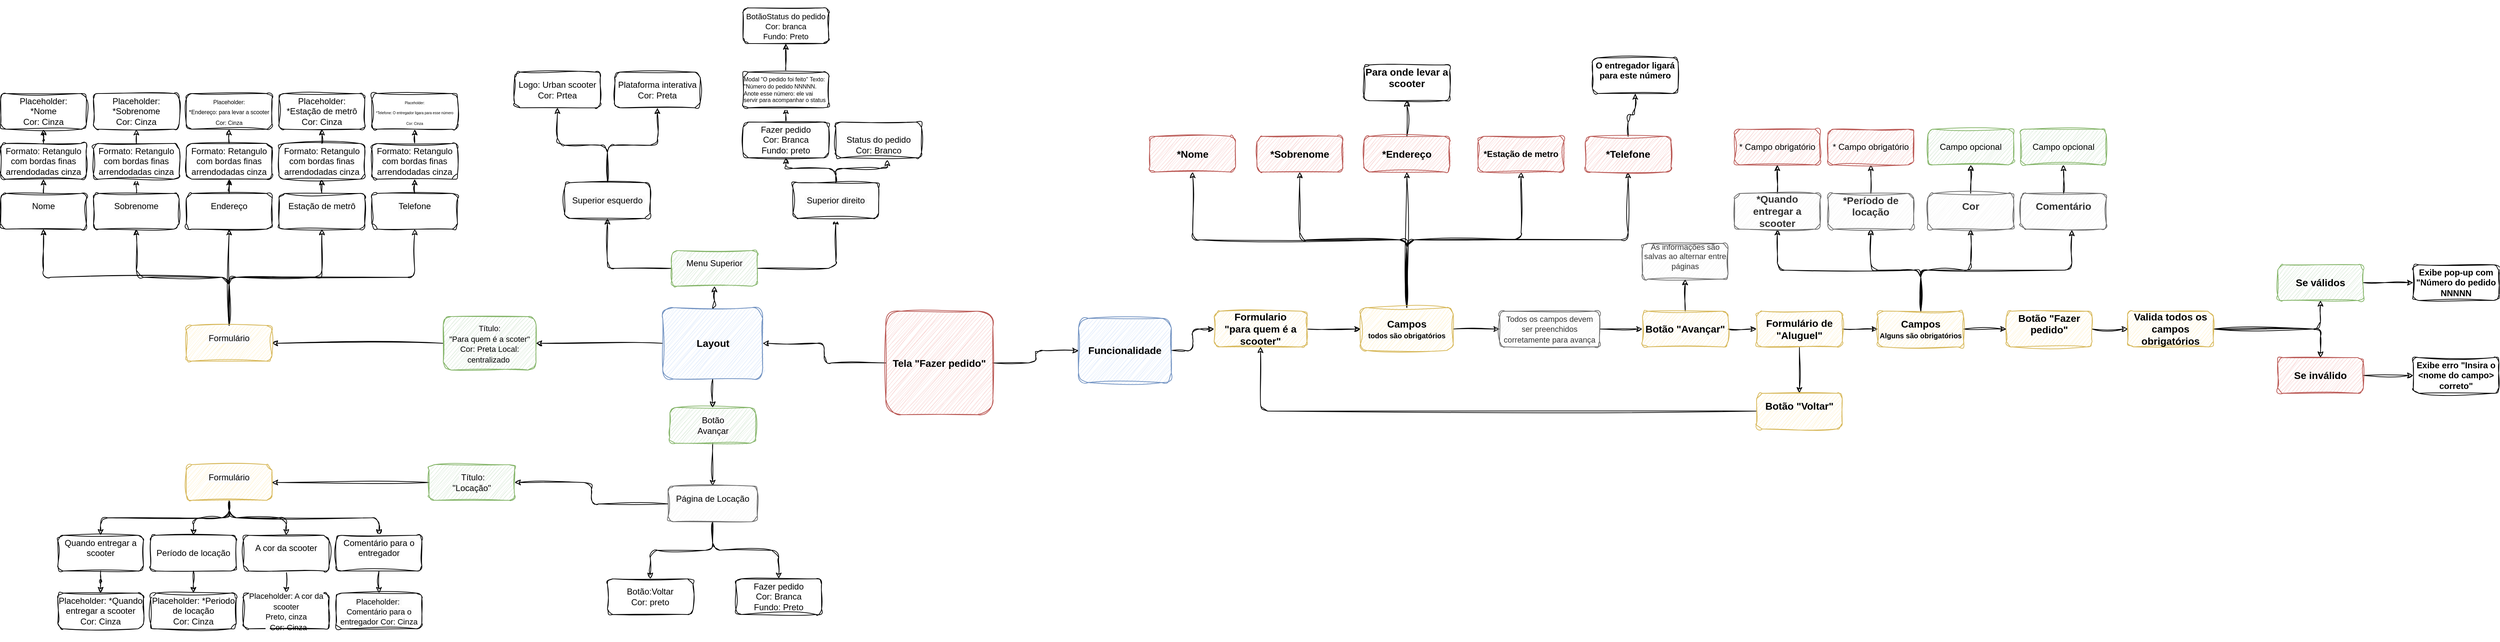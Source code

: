 <mxfile version="24.7.5">
  <diagram name="Página-1" id="6zSpkxDkzAXSH7BaOqKK">
    <mxGraphModel grid="1" page="1" gridSize="10" guides="1" tooltips="1" connect="1" arrows="1" fold="1" pageScale="1" pageWidth="1169" pageHeight="827" math="0" shadow="0">
      <root>
        <mxCell id="0" />
        <mxCell id="1" parent="0" />
        <mxCell id="xwLTQEsDSrBxXVj2upfY-78" style="edgeStyle=orthogonalEdgeStyle;rounded=1;orthogonalLoop=1;jettySize=auto;html=1;exitX=0.5;exitY=0;exitDx=0;exitDy=0;entryX=0.5;entryY=1;entryDx=0;entryDy=0;sketch=1;curveFitting=1;jiggle=2;" edge="1" parent="1" source="xwLTQEsDSrBxXVj2upfY-2" target="xwLTQEsDSrBxXVj2upfY-11">
          <mxGeometry relative="1" as="geometry" />
        </mxCell>
        <mxCell id="xwLTQEsDSrBxXVj2upfY-2" value="&lt;b&gt;&lt;font style=&quot;font-size: 14px;&quot;&gt;*Endereço&lt;/font&gt;&lt;/b&gt;" style="rounded=1;whiteSpace=wrap;html=1;fillColor=#f8cecc;strokeColor=#b85450;sketch=1;curveFitting=1;jiggle=2;" vertex="1" parent="1">
          <mxGeometry x="650" y="-40" width="120" height="50" as="geometry" />
        </mxCell>
        <mxCell id="xwLTQEsDSrBxXVj2upfY-3" value="&lt;span style=&quot;font-size: 14px;&quot;&gt;&lt;b&gt;*Sobrenome&lt;/b&gt;&lt;/span&gt;" style="rounded=1;whiteSpace=wrap;html=1;fillColor=#f8cecc;strokeColor=#b85450;sketch=1;curveFitting=1;jiggle=2;" vertex="1" parent="1">
          <mxGeometry x="500" y="-40" width="120" height="50" as="geometry" />
        </mxCell>
        <mxCell id="xwLTQEsDSrBxXVj2upfY-109" style="edgeStyle=orthogonalEdgeStyle;rounded=1;orthogonalLoop=1;jettySize=auto;html=1;exitX=1;exitY=0.5;exitDx=0;exitDy=0;entryX=0;entryY=0.5;entryDx=0;entryDy=0;sketch=1;curveFitting=1;jiggle=2;" edge="1" parent="1" source="xwLTQEsDSrBxXVj2upfY-4" target="xwLTQEsDSrBxXVj2upfY-8">
          <mxGeometry relative="1" as="geometry" />
        </mxCell>
        <mxCell id="A40qBbhF1JYghewnGqG5-22" style="edgeStyle=orthogonalEdgeStyle;rounded=1;orthogonalLoop=1;jettySize=auto;html=1;exitX=0.5;exitY=0;exitDx=0;exitDy=0;entryX=0.5;entryY=1;entryDx=0;entryDy=0;sketch=1;curveFitting=1;jiggle=2;" edge="1" parent="1" source="xwLTQEsDSrBxXVj2upfY-4" target="xwLTQEsDSrBxXVj2upfY-12">
          <mxGeometry relative="1" as="geometry" />
        </mxCell>
        <mxCell id="A40qBbhF1JYghewnGqG5-23" style="edgeStyle=orthogonalEdgeStyle;rounded=1;orthogonalLoop=1;jettySize=auto;html=1;exitX=0.5;exitY=0;exitDx=0;exitDy=0;entryX=0.5;entryY=1;entryDx=0;entryDy=0;sketch=1;curveFitting=1;jiggle=2;" edge="1" parent="1" source="xwLTQEsDSrBxXVj2upfY-4" target="xwLTQEsDSrBxXVj2upfY-6">
          <mxGeometry relative="1" as="geometry" />
        </mxCell>
        <mxCell id="A40qBbhF1JYghewnGqG5-24" style="edgeStyle=orthogonalEdgeStyle;rounded=1;orthogonalLoop=1;jettySize=auto;html=1;exitX=0.5;exitY=0;exitDx=0;exitDy=0;entryX=0.5;entryY=1;entryDx=0;entryDy=0;sketch=1;curveFitting=1;jiggle=2;" edge="1" parent="1" source="xwLTQEsDSrBxXVj2upfY-4" target="xwLTQEsDSrBxXVj2upfY-3">
          <mxGeometry relative="1" as="geometry" />
        </mxCell>
        <mxCell id="A40qBbhF1JYghewnGqG5-25" style="edgeStyle=orthogonalEdgeStyle;rounded=1;orthogonalLoop=1;jettySize=auto;html=1;exitX=0.5;exitY=0;exitDx=0;exitDy=0;entryX=0.5;entryY=1;entryDx=0;entryDy=0;sketch=1;curveFitting=1;jiggle=2;" edge="1" parent="1" source="xwLTQEsDSrBxXVj2upfY-4" target="xwLTQEsDSrBxXVj2upfY-14">
          <mxGeometry relative="1" as="geometry" />
        </mxCell>
        <mxCell id="A40qBbhF1JYghewnGqG5-26" style="edgeStyle=orthogonalEdgeStyle;rounded=1;orthogonalLoop=1;jettySize=auto;html=1;exitX=0.5;exitY=0;exitDx=0;exitDy=0;sketch=1;curveFitting=1;jiggle=2;" edge="1" parent="1" source="xwLTQEsDSrBxXVj2upfY-4" target="xwLTQEsDSrBxXVj2upfY-2">
          <mxGeometry relative="1" as="geometry" />
        </mxCell>
        <mxCell id="xwLTQEsDSrBxXVj2upfY-4" value="&lt;b style=&quot;&quot;&gt;&lt;span style=&quot;font-size: 14px;&quot;&gt;Campos&lt;/span&gt;&lt;br&gt;&lt;font style=&quot;font-size: 10px;&quot;&gt;todos são obrigatórios&lt;/font&gt;&lt;/b&gt;" style="rounded=1;whiteSpace=wrap;html=1;fillColor=#fff2cc;strokeColor=#d6b656;sketch=1;curveFitting=1;jiggle=2;" vertex="1" parent="1">
          <mxGeometry x="645" y="200" width="130" height="60" as="geometry" />
        </mxCell>
        <mxCell id="xwLTQEsDSrBxXVj2upfY-79" style="edgeStyle=orthogonalEdgeStyle;rounded=1;orthogonalLoop=1;jettySize=auto;html=1;exitX=0.5;exitY=0;exitDx=0;exitDy=0;entryX=0.5;entryY=1;entryDx=0;entryDy=0;sketch=1;curveFitting=1;jiggle=2;" edge="1" parent="1" source="xwLTQEsDSrBxXVj2upfY-6" target="xwLTQEsDSrBxXVj2upfY-7">
          <mxGeometry relative="1" as="geometry" />
        </mxCell>
        <mxCell id="xwLTQEsDSrBxXVj2upfY-6" value="&lt;b&gt;&lt;font style=&quot;font-size: 14px;&quot;&gt;*Telefone&lt;/font&gt;&lt;/b&gt;" style="rounded=1;whiteSpace=wrap;html=1;fillColor=#f8cecc;strokeColor=#b85450;sketch=1;curveFitting=1;jiggle=2;" vertex="1" parent="1">
          <mxGeometry x="960" y="-40" width="120" height="50" as="geometry" />
        </mxCell>
        <mxCell id="xwLTQEsDSrBxXVj2upfY-7" value="&lt;div style=&quot;&quot;&gt;&lt;font style=&quot;font-size: 12px;&quot;&gt;&lt;b&gt;O entregador ligará para este número&lt;/b&gt;&lt;/font&gt;&lt;/div&gt;&lt;div style=&quot;&quot;&gt;&lt;br&gt;&lt;/div&gt;" style="rounded=1;whiteSpace=wrap;html=1;sketch=1;curveFitting=1;jiggle=2;" vertex="1" parent="1">
          <mxGeometry x="970" y="-150" width="120" height="50" as="geometry" />
        </mxCell>
        <mxCell id="xwLTQEsDSrBxXVj2upfY-110" style="edgeStyle=orthogonalEdgeStyle;rounded=1;orthogonalLoop=1;jettySize=auto;html=1;exitX=1;exitY=0.5;exitDx=0;exitDy=0;entryX=0;entryY=0.5;entryDx=0;entryDy=0;sketch=1;curveFitting=1;jiggle=2;" edge="1" parent="1" source="xwLTQEsDSrBxXVj2upfY-8" target="xwLTQEsDSrBxXVj2upfY-10">
          <mxGeometry relative="1" as="geometry" />
        </mxCell>
        <mxCell id="xwLTQEsDSrBxXVj2upfY-8" value="&lt;font style=&quot;font-size: 11px;&quot;&gt;Todos os campos devem ser preenchidos corretamente para avança&lt;/font&gt;" style="rounded=1;whiteSpace=wrap;html=1;fillColor=#f5f5f5;fontColor=#333333;strokeColor=#666666;sketch=1;curveFitting=1;jiggle=2;" vertex="1" parent="1">
          <mxGeometry x="840" y="205" width="140" height="50" as="geometry" />
        </mxCell>
        <mxCell id="xwLTQEsDSrBxXVj2upfY-103" style="edgeStyle=orthogonalEdgeStyle;rounded=1;orthogonalLoop=1;jettySize=auto;html=1;exitX=0.5;exitY=0;exitDx=0;exitDy=0;entryX=0.5;entryY=1;entryDx=0;entryDy=0;sketch=1;curveFitting=1;jiggle=2;" edge="1" parent="1" source="xwLTQEsDSrBxXVj2upfY-10" target="xwLTQEsDSrBxXVj2upfY-64">
          <mxGeometry relative="1" as="geometry" />
        </mxCell>
        <mxCell id="xwLTQEsDSrBxXVj2upfY-112" style="edgeStyle=orthogonalEdgeStyle;rounded=1;orthogonalLoop=1;jettySize=auto;html=1;exitX=1;exitY=0.5;exitDx=0;exitDy=0;entryX=0;entryY=0.5;entryDx=0;entryDy=0;sketch=1;curveFitting=1;jiggle=2;" edge="1" parent="1" source="xwLTQEsDSrBxXVj2upfY-10" target="xwLTQEsDSrBxXVj2upfY-16">
          <mxGeometry relative="1" as="geometry" />
        </mxCell>
        <mxCell id="xwLTQEsDSrBxXVj2upfY-10" value="&lt;span style=&quot;font-size: 14px;&quot;&gt;&lt;b&gt;Botão &quot;Avançar&quot;&lt;/b&gt;&lt;/span&gt;" style="rounded=1;whiteSpace=wrap;html=1;fillColor=#fff2cc;strokeColor=#d6b656;sketch=1;curveFitting=1;jiggle=2;" vertex="1" parent="1">
          <mxGeometry x="1040" y="205" width="120" height="50" as="geometry" />
        </mxCell>
        <mxCell id="xwLTQEsDSrBxXVj2upfY-11" value="&lt;div&gt;&lt;span style=&quot;font-size: 14px;&quot;&gt;&lt;b&gt;Para onde levar a scooter&lt;/b&gt;&lt;/span&gt;&lt;/div&gt;&lt;div&gt;&lt;br&gt;&lt;/div&gt;" style="rounded=1;whiteSpace=wrap;html=1;sketch=1;curveFitting=1;jiggle=2;" vertex="1" parent="1">
          <mxGeometry x="650" y="-140" width="120" height="50" as="geometry" />
        </mxCell>
        <mxCell id="xwLTQEsDSrBxXVj2upfY-12" value="&lt;b&gt;&lt;font style=&quot;font-size: 14px;&quot;&gt;*Nome&lt;/font&gt;&lt;/b&gt;" style="rounded=1;whiteSpace=wrap;html=1;fillColor=#f8cecc;strokeColor=#b85450;sketch=1;curveFitting=1;jiggle=2;" vertex="1" parent="1">
          <mxGeometry x="350" y="-40" width="120" height="50" as="geometry" />
        </mxCell>
        <mxCell id="xwLTQEsDSrBxXVj2upfY-14" value="&lt;b&gt;&lt;font style=&quot;font-size: 12px;&quot;&gt;*Estação de metro&lt;/font&gt;&lt;/b&gt;" style="rounded=1;whiteSpace=wrap;html=1;fillColor=#f8cecc;strokeColor=#b85450;sketch=1;curveFitting=1;jiggle=2;" vertex="1" parent="1">
          <mxGeometry x="810" y="-40" width="120" height="50" as="geometry" />
        </mxCell>
        <mxCell id="xwLTQEsDSrBxXVj2upfY-107" style="edgeStyle=orthogonalEdgeStyle;rounded=1;orthogonalLoop=1;jettySize=auto;html=1;exitX=1;exitY=0.5;exitDx=0;exitDy=0;entryX=0;entryY=0.5;entryDx=0;entryDy=0;sketch=1;curveFitting=1;jiggle=2;" edge="1" parent="1" source="xwLTQEsDSrBxXVj2upfY-15" target="xwLTQEsDSrBxXVj2upfY-4">
          <mxGeometry relative="1" as="geometry" />
        </mxCell>
        <mxCell id="xwLTQEsDSrBxXVj2upfY-15" value="&lt;span style=&quot;font-size: 14px;&quot;&gt;&lt;b&gt;Formulario&lt;br&gt;&quot;para quem é a scooter&quot;&lt;/b&gt;&lt;/span&gt;" style="rounded=1;whiteSpace=wrap;html=1;fillColor=#fff2cc;strokeColor=#d6b656;sketch=1;curveFitting=1;jiggle=2;" vertex="1" parent="1">
          <mxGeometry x="440" y="205" width="130" height="50" as="geometry" />
        </mxCell>
        <mxCell id="xwLTQEsDSrBxXVj2upfY-100" style="edgeStyle=orthogonalEdgeStyle;rounded=1;orthogonalLoop=1;jettySize=auto;html=1;entryX=0.5;entryY=0;entryDx=0;entryDy=0;sketch=1;curveFitting=1;jiggle=2;" edge="1" parent="1" source="xwLTQEsDSrBxXVj2upfY-16" target="xwLTQEsDSrBxXVj2upfY-57">
          <mxGeometry relative="1" as="geometry" />
        </mxCell>
        <mxCell id="xwLTQEsDSrBxXVj2upfY-113" style="edgeStyle=orthogonalEdgeStyle;rounded=1;orthogonalLoop=1;jettySize=auto;html=1;exitX=1;exitY=0.5;exitDx=0;exitDy=0;entryX=0;entryY=0.5;entryDx=0;entryDy=0;sketch=1;curveFitting=1;jiggle=2;" edge="1" parent="1" source="xwLTQEsDSrBxXVj2upfY-16" target="xwLTQEsDSrBxXVj2upfY-58">
          <mxGeometry relative="1" as="geometry" />
        </mxCell>
        <mxCell id="xwLTQEsDSrBxXVj2upfY-16" value="&lt;span style=&quot;font-size: 14px;&quot;&gt;&lt;b&gt;Formulário de &quot;Aluguel&quot;&lt;/b&gt;&lt;/span&gt;" style="rounded=1;whiteSpace=wrap;html=1;fillColor=#fff2cc;strokeColor=#d6b656;sketch=1;curveFitting=1;jiggle=2;" vertex="1" parent="1">
          <mxGeometry x="1200" y="205" width="120" height="50" as="geometry" />
        </mxCell>
        <mxCell id="xwLTQEsDSrBxXVj2upfY-46" value="&lt;b style=&quot;&quot;&gt;&lt;font style=&quot;font-size: 12px;&quot;&gt;Exibe erro &quot;Insira o &amp;lt;nome do campo&amp;gt; correto&quot;&lt;/font&gt;&lt;/b&gt;" style="rounded=1;whiteSpace=wrap;html=1;sketch=1;curveFitting=1;jiggle=2;" vertex="1" parent="1">
          <mxGeometry x="2120" y="270" width="120" height="50" as="geometry" />
        </mxCell>
        <mxCell id="xwLTQEsDSrBxXVj2upfY-127" style="edgeStyle=orthogonalEdgeStyle;rounded=1;orthogonalLoop=1;jettySize=auto;html=1;exitX=1;exitY=0.5;exitDx=0;exitDy=0;entryX=0;entryY=0.5;entryDx=0;entryDy=0;sketch=1;curveFitting=1;jiggle=2;" edge="1" parent="1" source="xwLTQEsDSrBxXVj2upfY-47" target="xwLTQEsDSrBxXVj2upfY-46">
          <mxGeometry relative="1" as="geometry" />
        </mxCell>
        <mxCell id="xwLTQEsDSrBxXVj2upfY-47" value="&lt;span style=&quot;font-size: 14px;&quot;&gt;&lt;b&gt;Se inválido&lt;/b&gt;&lt;/span&gt;" style="rounded=1;whiteSpace=wrap;html=1;fillColor=#f8cecc;strokeColor=#b85450;sketch=1;curveFitting=1;jiggle=2;" vertex="1" parent="1">
          <mxGeometry x="1930" y="270" width="120" height="50" as="geometry" />
        </mxCell>
        <mxCell id="xwLTQEsDSrBxXVj2upfY-51" value="&lt;b style=&quot;&quot;&gt;&lt;font style=&quot;font-size: 12px;&quot;&gt;Exibe pop-up com &quot;Número do pedido NNNNN&lt;/font&gt;&lt;/b&gt;" style="rounded=1;whiteSpace=wrap;html=1;sketch=1;curveFitting=1;jiggle=2;" vertex="1" parent="1">
          <mxGeometry x="2120" y="140" width="120" height="50" as="geometry" />
        </mxCell>
        <mxCell id="xwLTQEsDSrBxXVj2upfY-126" style="edgeStyle=orthogonalEdgeStyle;rounded=1;orthogonalLoop=1;jettySize=auto;html=1;exitX=1;exitY=0.5;exitDx=0;exitDy=0;entryX=0;entryY=0.5;entryDx=0;entryDy=0;sketch=1;curveFitting=1;jiggle=2;" edge="1" parent="1" source="xwLTQEsDSrBxXVj2upfY-52" target="xwLTQEsDSrBxXVj2upfY-51">
          <mxGeometry relative="1" as="geometry" />
        </mxCell>
        <mxCell id="xwLTQEsDSrBxXVj2upfY-52" value="&lt;span style=&quot;font-size: 14px;&quot;&gt;&lt;b&gt;Se válidos&lt;/b&gt;&lt;/span&gt;" style="rounded=1;whiteSpace=wrap;html=1;fillColor=#d5e8d4;strokeColor=#82b366;sketch=1;curveFitting=1;jiggle=2;" vertex="1" parent="1">
          <mxGeometry x="1930" y="140" width="120" height="50" as="geometry" />
        </mxCell>
        <mxCell id="A40qBbhF1JYghewnGqG5-32" style="edgeStyle=orthogonalEdgeStyle;rounded=1;orthogonalLoop=1;jettySize=auto;html=1;exitX=1;exitY=0.5;exitDx=0;exitDy=0;entryX=0.5;entryY=0;entryDx=0;entryDy=0;sketch=1;curveFitting=1;jiggle=2;" edge="1" parent="1" source="xwLTQEsDSrBxXVj2upfY-53" target="xwLTQEsDSrBxXVj2upfY-47">
          <mxGeometry relative="1" as="geometry" />
        </mxCell>
        <mxCell id="A40qBbhF1JYghewnGqG5-33" style="edgeStyle=orthogonalEdgeStyle;rounded=1;orthogonalLoop=1;jettySize=auto;html=1;exitX=1;exitY=0.5;exitDx=0;exitDy=0;entryX=0.5;entryY=1;entryDx=0;entryDy=0;sketch=1;curveFitting=1;jiggle=2;" edge="1" parent="1" source="xwLTQEsDSrBxXVj2upfY-53" target="xwLTQEsDSrBxXVj2upfY-52">
          <mxGeometry relative="1" as="geometry" />
        </mxCell>
        <mxCell id="xwLTQEsDSrBxXVj2upfY-53" value="&lt;span style=&quot;font-size: 14px;&quot;&gt;&lt;b&gt;Valida todos os campos obrigatórios&lt;/b&gt;&lt;/span&gt;" style="rounded=1;whiteSpace=wrap;html=1;fillColor=#fff2cc;strokeColor=#d6b656;sketch=1;curveFitting=1;jiggle=2;" vertex="1" parent="1">
          <mxGeometry x="1720" y="205" width="120" height="50" as="geometry" />
        </mxCell>
        <mxCell id="xwLTQEsDSrBxXVj2upfY-122" style="edgeStyle=orthogonalEdgeStyle;rounded=1;orthogonalLoop=1;jettySize=auto;html=1;exitX=1;exitY=0.5;exitDx=0;exitDy=0;entryX=0;entryY=0.5;entryDx=0;entryDy=0;sketch=1;curveFitting=1;jiggle=2;" edge="1" parent="1" source="xwLTQEsDSrBxXVj2upfY-54" target="xwLTQEsDSrBxXVj2upfY-53">
          <mxGeometry relative="1" as="geometry" />
        </mxCell>
        <mxCell id="xwLTQEsDSrBxXVj2upfY-54" value="&lt;div&gt;&lt;span style=&quot;font-size: 14px;&quot;&gt;&lt;b&gt;Botão &quot;Fazer pedido&quot;&lt;/b&gt;&lt;/span&gt;&lt;/div&gt;&lt;div&gt;&lt;br&gt;&lt;/div&gt;" style="rounded=1;whiteSpace=wrap;html=1;fillColor=#fff2cc;strokeColor=#d6b656;sketch=1;curveFitting=1;jiggle=2;" vertex="1" parent="1">
          <mxGeometry x="1550" y="205" width="120" height="50" as="geometry" />
        </mxCell>
        <mxCell id="A40qBbhF1JYghewnGqG5-2" style="edgeStyle=orthogonalEdgeStyle;rounded=1;orthogonalLoop=1;jettySize=auto;html=1;exitX=0;exitY=0.5;exitDx=0;exitDy=0;entryX=0.5;entryY=1;entryDx=0;entryDy=0;sketch=1;curveFitting=1;jiggle=2;" edge="1" parent="1" source="xwLTQEsDSrBxXVj2upfY-57" target="xwLTQEsDSrBxXVj2upfY-15">
          <mxGeometry relative="1" as="geometry" />
        </mxCell>
        <mxCell id="xwLTQEsDSrBxXVj2upfY-57" value="&lt;div&gt;&lt;span style=&quot;font-size: 14px;&quot;&gt;&lt;b&gt;Botão &quot;Voltar&quot;&lt;/b&gt;&lt;/span&gt;&lt;/div&gt;&lt;div&gt;&lt;br&gt;&lt;/div&gt;" style="rounded=1;whiteSpace=wrap;html=1;fillColor=#fff2cc;strokeColor=#d6b656;sketch=1;curveFitting=1;jiggle=2;" vertex="1" parent="1">
          <mxGeometry x="1200" y="320" width="120" height="50" as="geometry" />
        </mxCell>
        <mxCell id="xwLTQEsDSrBxXVj2upfY-121" style="edgeStyle=orthogonalEdgeStyle;rounded=1;orthogonalLoop=1;jettySize=auto;html=1;exitX=1;exitY=0.5;exitDx=0;exitDy=0;entryX=0;entryY=0.5;entryDx=0;entryDy=0;sketch=1;curveFitting=1;jiggle=2;" edge="1" parent="1" source="xwLTQEsDSrBxXVj2upfY-58" target="xwLTQEsDSrBxXVj2upfY-54">
          <mxGeometry relative="1" as="geometry" />
        </mxCell>
        <mxCell id="A40qBbhF1JYghewnGqG5-28" style="edgeStyle=orthogonalEdgeStyle;rounded=1;orthogonalLoop=1;jettySize=auto;html=1;exitX=0.5;exitY=0;exitDx=0;exitDy=0;entryX=0.5;entryY=1;entryDx=0;entryDy=0;sketch=1;curveFitting=1;jiggle=2;" edge="1" parent="1" source="xwLTQEsDSrBxXVj2upfY-58" target="xwLTQEsDSrBxXVj2upfY-63">
          <mxGeometry relative="1" as="geometry" />
        </mxCell>
        <mxCell id="A40qBbhF1JYghewnGqG5-30" style="edgeStyle=orthogonalEdgeStyle;rounded=1;orthogonalLoop=1;jettySize=auto;html=1;exitX=0.5;exitY=0;exitDx=0;exitDy=0;entryX=0.5;entryY=1;entryDx=0;entryDy=0;sketch=1;curveFitting=1;jiggle=2;" edge="1" parent="1" source="xwLTQEsDSrBxXVj2upfY-58" target="xwLTQEsDSrBxXVj2upfY-60">
          <mxGeometry relative="1" as="geometry" />
        </mxCell>
        <mxCell id="A40qBbhF1JYghewnGqG5-31" style="edgeStyle=orthogonalEdgeStyle;rounded=1;orthogonalLoop=1;jettySize=auto;html=1;exitX=0.5;exitY=0;exitDx=0;exitDy=0;entryX=0.5;entryY=1;entryDx=0;entryDy=0;sketch=1;curveFitting=1;jiggle=2;" edge="1" parent="1" source="xwLTQEsDSrBxXVj2upfY-58" target="xwLTQEsDSrBxXVj2upfY-62">
          <mxGeometry relative="1" as="geometry" />
        </mxCell>
        <mxCell id="xwLTQEsDSrBxXVj2upfY-58" value="&lt;b&gt;&lt;span style=&quot;font-size: 14px;&quot;&gt;Campos&lt;/span&gt;&lt;br&gt;&lt;font style=&quot;font-size: 10px;&quot;&gt;Alguns são obrigatórios&lt;/font&gt;&lt;/b&gt;" style="rounded=1;whiteSpace=wrap;html=1;fillColor=#fff2cc;strokeColor=#d6b656;sketch=1;curveFitting=1;jiggle=2;" vertex="1" parent="1">
          <mxGeometry x="1370" y="205" width="120" height="50" as="geometry" />
        </mxCell>
        <mxCell id="xwLTQEsDSrBxXVj2upfY-99" style="edgeStyle=orthogonalEdgeStyle;rounded=1;orthogonalLoop=1;jettySize=auto;html=1;exitX=0.5;exitY=0;exitDx=0;exitDy=0;entryX=0.5;entryY=1;entryDx=0;entryDy=0;sketch=1;curveFitting=1;jiggle=2;" edge="1" parent="1" source="xwLTQEsDSrBxXVj2upfY-59" target="xwLTQEsDSrBxXVj2upfY-92">
          <mxGeometry relative="1" as="geometry" />
        </mxCell>
        <mxCell id="xwLTQEsDSrBxXVj2upfY-59" value="&lt;div&gt;&lt;span style=&quot;font-size: 14px;&quot;&gt;&lt;b&gt;Comentário&lt;/b&gt;&lt;/span&gt;&lt;/div&gt;&lt;div&gt;&lt;br&gt;&lt;/div&gt;" style="rounded=1;whiteSpace=wrap;html=1;fillColor=#f5f5f5;fontColor=#333333;strokeColor=#666666;sketch=1;curveFitting=1;jiggle=2;" vertex="1" parent="1">
          <mxGeometry x="1570" y="40" width="120" height="50" as="geometry" />
        </mxCell>
        <mxCell id="xwLTQEsDSrBxXVj2upfY-98" style="edgeStyle=orthogonalEdgeStyle;rounded=1;orthogonalLoop=1;jettySize=auto;html=1;exitX=0.5;exitY=0;exitDx=0;exitDy=0;entryX=0.5;entryY=1;entryDx=0;entryDy=0;sketch=1;curveFitting=1;jiggle=2;" edge="1" parent="1" source="xwLTQEsDSrBxXVj2upfY-60" target="xwLTQEsDSrBxXVj2upfY-93">
          <mxGeometry relative="1" as="geometry" />
        </mxCell>
        <mxCell id="xwLTQEsDSrBxXVj2upfY-60" value="&lt;div&gt;&lt;span style=&quot;font-size: 14px;&quot;&gt;&lt;b&gt;Cor&lt;/b&gt;&lt;/span&gt;&lt;/div&gt;&lt;div&gt;&lt;br&gt;&lt;/div&gt;" style="rounded=1;whiteSpace=wrap;html=1;fillColor=#f5f5f5;fontColor=#333333;strokeColor=#666666;sketch=1;curveFitting=1;jiggle=2;" vertex="1" parent="1">
          <mxGeometry x="1440" y="40" width="120" height="50" as="geometry" />
        </mxCell>
        <mxCell id="xwLTQEsDSrBxXVj2upfY-97" style="edgeStyle=orthogonalEdgeStyle;rounded=1;orthogonalLoop=1;jettySize=auto;html=1;exitX=0.5;exitY=0;exitDx=0;exitDy=0;entryX=0.5;entryY=1;entryDx=0;entryDy=0;sketch=1;curveFitting=1;jiggle=2;" edge="1" parent="1" source="xwLTQEsDSrBxXVj2upfY-62" target="xwLTQEsDSrBxXVj2upfY-94">
          <mxGeometry relative="1" as="geometry" />
        </mxCell>
        <mxCell id="xwLTQEsDSrBxXVj2upfY-62" value="&lt;div&gt;&lt;span style=&quot;font-size: 14px;&quot;&gt;&lt;b&gt;*Período de locação&lt;/b&gt;&lt;/span&gt;&lt;/div&gt;&lt;div&gt;&lt;br&gt;&lt;/div&gt;" style="rounded=1;whiteSpace=wrap;html=1;fillColor=#f5f5f5;fontColor=#333333;strokeColor=#666666;sketch=1;curveFitting=1;jiggle=2;" vertex="1" parent="1">
          <mxGeometry x="1300" y="40" width="120" height="50" as="geometry" />
        </mxCell>
        <mxCell id="xwLTQEsDSrBxXVj2upfY-96" style="edgeStyle=orthogonalEdgeStyle;rounded=1;orthogonalLoop=1;jettySize=auto;html=1;exitX=0.5;exitY=0;exitDx=0;exitDy=0;entryX=0.5;entryY=1;entryDx=0;entryDy=0;sketch=1;curveFitting=1;jiggle=2;" edge="1" parent="1" source="xwLTQEsDSrBxXVj2upfY-63" target="xwLTQEsDSrBxXVj2upfY-95">
          <mxGeometry relative="1" as="geometry" />
        </mxCell>
        <mxCell id="xwLTQEsDSrBxXVj2upfY-63" value="&lt;span style=&quot;font-size: 14px;&quot;&gt;&lt;b&gt;*Quando entregar a scooter&lt;/b&gt;&lt;/span&gt;" style="rounded=1;whiteSpace=wrap;html=1;fillColor=#f5f5f5;fontColor=#333333;strokeColor=#666666;sketch=1;curveFitting=1;jiggle=2;" vertex="1" parent="1">
          <mxGeometry x="1169" y="40" width="120" height="50" as="geometry" />
        </mxCell>
        <mxCell id="xwLTQEsDSrBxXVj2upfY-64" value="&lt;div style=&quot;font-size: 11px;&quot;&gt;&lt;font style=&quot;font-size: 11px;&quot;&gt;As informações são salvas ao alternar entre páginas&lt;/font&gt;&lt;/div&gt;&lt;div style=&quot;font-size: 11px;&quot;&gt;&lt;br&gt;&lt;/div&gt;" style="rounded=1;whiteSpace=wrap;html=1;fillColor=#f5f5f5;fontColor=#333333;strokeColor=#666666;sketch=1;curveFitting=1;jiggle=2;" vertex="1" parent="1">
          <mxGeometry x="1040" y="110" width="120" height="50" as="geometry" />
        </mxCell>
        <mxCell id="xwLTQEsDSrBxXVj2upfY-92" value="&lt;div style=&quot;&quot;&gt;&lt;span style=&quot;text-wrap: nowrap;&quot;&gt;Campo opcional&lt;/span&gt;&lt;br&gt;&lt;/div&gt;" style="rounded=1;whiteSpace=wrap;html=1;fillColor=#d5e8d4;strokeColor=#82b366;sketch=1;curveFitting=1;jiggle=2;" vertex="1" parent="1">
          <mxGeometry x="1570" y="-50" width="120" height="50" as="geometry" />
        </mxCell>
        <mxCell id="xwLTQEsDSrBxXVj2upfY-93" value="&lt;div style=&quot;&quot;&gt;&lt;span style=&quot;text-wrap: nowrap;&quot;&gt;Campo opcional&lt;/span&gt;&lt;br&gt;&lt;/div&gt;" style="rounded=1;whiteSpace=wrap;html=1;fillColor=#d5e8d4;strokeColor=#82b366;sketch=1;curveFitting=1;jiggle=2;" vertex="1" parent="1">
          <mxGeometry x="1440" y="-50" width="120" height="50" as="geometry" />
        </mxCell>
        <mxCell id="xwLTQEsDSrBxXVj2upfY-94" value="&lt;div style=&quot;&quot;&gt;&lt;span style=&quot;text-wrap: nowrap;&quot;&gt;* Campo obrigatório&lt;/span&gt;&lt;br&gt;&lt;/div&gt;" style="rounded=1;whiteSpace=wrap;html=1;fillColor=#f8cecc;strokeColor=#b85450;sketch=1;curveFitting=1;jiggle=2;" vertex="1" parent="1">
          <mxGeometry x="1300" y="-50" width="120" height="50" as="geometry" />
        </mxCell>
        <mxCell id="xwLTQEsDSrBxXVj2upfY-95" value="&lt;div style=&quot;&quot;&gt;&lt;span style=&quot;text-wrap: nowrap;&quot;&gt;* Campo obrigatório&lt;/span&gt;&lt;br&gt;&lt;/div&gt;" style="rounded=1;whiteSpace=wrap;html=1;fillColor=#f8cecc;strokeColor=#b85450;sketch=1;curveFitting=1;jiggle=2;" vertex="1" parent="1">
          <mxGeometry x="1169" y="-50" width="120" height="50" as="geometry" />
        </mxCell>
        <mxCell id="yZe3crOF32BxjWn64IId-69" style="edgeStyle=orthogonalEdgeStyle;rounded=1;orthogonalLoop=1;jettySize=auto;html=1;exitX=0.5;exitY=1;exitDx=0;exitDy=0;entryX=0.5;entryY=0;entryDx=0;entryDy=0;sketch=1;curveFitting=1;jiggle=2;" edge="1" parent="1" source="4OGGrObzPnIqFQcxXqdj-7" target="4OGGrObzPnIqFQcxXqdj-14">
          <mxGeometry relative="1" as="geometry" />
        </mxCell>
        <mxCell id="4OGGrObzPnIqFQcxXqdj-7" value="&lt;br&gt;&lt;span style=&quot;color: rgb(0, 0, 0); font-family: Helvetica; font-size: 12px; font-style: normal; font-variant-ligatures: normal; font-variant-caps: normal; font-weight: 400; letter-spacing: normal; orphans: 2; text-align: left; text-indent: 0px; text-transform: none; widows: 2; word-spacing: 0px; -webkit-text-stroke-width: 0px; white-space: normal; background-color: rgb(251, 251, 251); text-decoration-thickness: initial; text-decoration-style: initial; text-decoration-color: initial; display: inline !important; float: none;&quot;&gt;Botão&lt;/span&gt;&lt;br style=&quot;color: rgb(0, 0, 0); font-family: Helvetica; font-size: 12px; font-style: normal; font-variant-ligatures: normal; font-variant-caps: normal; font-weight: 400; letter-spacing: normal; orphans: 2; text-align: left; text-indent: 0px; text-transform: none; widows: 2; word-spacing: 0px; -webkit-text-stroke-width: 0px; white-space: normal; background-color: rgb(251, 251, 251); text-decoration-thickness: initial; text-decoration-style: initial; text-decoration-color: initial;&quot;&gt;&lt;span style=&quot;color: rgb(0, 0, 0); font-family: Helvetica; font-size: 12px; font-style: normal; font-variant-ligatures: normal; font-variant-caps: normal; font-weight: 400; letter-spacing: normal; orphans: 2; text-align: left; text-indent: 0px; text-transform: none; widows: 2; word-spacing: 0px; -webkit-text-stroke-width: 0px; white-space: normal; background-color: rgb(251, 251, 251); text-decoration-thickness: initial; text-decoration-style: initial; text-decoration-color: initial; display: inline !important; float: none;&quot;&gt;Avançar&lt;/span&gt;&lt;div&gt;&lt;br/&gt;&lt;/div&gt;" style="rounded=1;whiteSpace=wrap;html=1;fillColor=#d5e8d4;strokeColor=#82b366;sketch=1;curveFitting=1;jiggle=2;" vertex="1" parent="1">
          <mxGeometry x="-322.5" y="340" width="120" height="50" as="geometry" />
        </mxCell>
        <mxCell id="yZe3crOF32BxjWn64IId-49" style="edgeStyle=orthogonalEdgeStyle;rounded=1;orthogonalLoop=1;jettySize=auto;html=1;exitX=0.5;exitY=0;exitDx=0;exitDy=0;entryX=0.5;entryY=1;entryDx=0;entryDy=0;sketch=1;curveFitting=1;jiggle=2;" edge="1" parent="1" source="4OGGrObzPnIqFQcxXqdj-8" target="yZe3crOF32BxjWn64IId-44">
          <mxGeometry relative="1" as="geometry" />
        </mxCell>
        <mxCell id="4OGGrObzPnIqFQcxXqdj-8" value="&#xa;&lt;span style=&quot;color: rgb(0, 0, 0); font-family: Helvetica; font-size: 12px; font-style: normal; font-variant-ligatures: normal; font-variant-caps: normal; font-weight: 400; letter-spacing: normal; orphans: 2; text-align: left; text-indent: 0px; text-transform: none; widows: 2; word-spacing: 0px; -webkit-text-stroke-width: 0px; white-space: normal; background-color: rgb(251, 251, 251); text-decoration-thickness: initial; text-decoration-style: initial; text-decoration-color: initial; display: inline !important; float: none;&quot;&gt;Estação de metrô&lt;/span&gt;&#xa;&#xa;" style="rounded=1;whiteSpace=wrap;html=1;sketch=1;curveFitting=1;jiggle=2;" vertex="1" parent="1">
          <mxGeometry x="-870" y="40" width="120" height="50" as="geometry" />
        </mxCell>
        <mxCell id="yZe3crOF32BxjWn64IId-48" style="edgeStyle=orthogonalEdgeStyle;rounded=1;orthogonalLoop=1;jettySize=auto;html=1;exitX=0.5;exitY=0;exitDx=0;exitDy=0;sketch=1;curveFitting=1;jiggle=2;" edge="1" parent="1" source="4OGGrObzPnIqFQcxXqdj-9" target="yZe3crOF32BxjWn64IId-43">
          <mxGeometry relative="1" as="geometry" />
        </mxCell>
        <mxCell id="4OGGrObzPnIqFQcxXqdj-9" value="&#xa;&lt;span style=&quot;color: rgb(0, 0, 0); font-family: Helvetica; font-size: 12px; font-style: normal; font-variant-ligatures: normal; font-variant-caps: normal; font-weight: 400; letter-spacing: normal; orphans: 2; text-align: left; text-indent: 0px; text-transform: none; widows: 2; word-spacing: 0px; -webkit-text-stroke-width: 0px; white-space: normal; background-color: rgb(251, 251, 251); text-decoration-thickness: initial; text-decoration-style: initial; text-decoration-color: initial; display: inline !important; float: none;&quot;&gt;Endereço&lt;/span&gt;&#xa;&#xa;" style="rounded=1;whiteSpace=wrap;html=1;sketch=1;curveFitting=1;jiggle=2;" vertex="1" parent="1">
          <mxGeometry x="-1000" y="40" width="120" height="50" as="geometry" />
        </mxCell>
        <mxCell id="yZe3crOF32BxjWn64IId-50" style="edgeStyle=orthogonalEdgeStyle;rounded=1;orthogonalLoop=1;jettySize=auto;html=1;exitX=0.5;exitY=0;exitDx=0;exitDy=0;entryX=0.5;entryY=1;entryDx=0;entryDy=0;sketch=1;curveFitting=1;jiggle=2;" edge="1" parent="1" source="4OGGrObzPnIqFQcxXqdj-11" target="yZe3crOF32BxjWn64IId-45">
          <mxGeometry relative="1" as="geometry" />
        </mxCell>
        <mxCell id="4OGGrObzPnIqFQcxXqdj-11" value="&#xa;&lt;span style=&quot;color: rgb(0, 0, 0); font-family: Helvetica; font-size: 12px; font-style: normal; font-variant-ligatures: normal; font-variant-caps: normal; font-weight: 400; letter-spacing: normal; orphans: 2; text-align: left; text-indent: 0px; text-transform: none; widows: 2; word-spacing: 0px; -webkit-text-stroke-width: 0px; white-space: normal; background-color: rgb(251, 251, 251); text-decoration-thickness: initial; text-decoration-style: initial; text-decoration-color: initial; display: inline !important; float: none;&quot;&gt;Telefone&lt;/span&gt;&#xa;&#xa;" style="rounded=1;whiteSpace=wrap;html=1;sketch=1;curveFitting=1;jiggle=2;" vertex="1" parent="1">
          <mxGeometry x="-740" y="40" width="120" height="50" as="geometry" />
        </mxCell>
        <mxCell id="yZe3crOF32BxjWn64IId-46" style="edgeStyle=orthogonalEdgeStyle;rounded=1;orthogonalLoop=1;jettySize=auto;html=1;exitX=0.5;exitY=0;exitDx=0;exitDy=0;entryX=0.5;entryY=1;entryDx=0;entryDy=0;sketch=1;curveFitting=1;jiggle=2;" edge="1" parent="1" source="4OGGrObzPnIqFQcxXqdj-12" target="yZe3crOF32BxjWn64IId-40">
          <mxGeometry relative="1" as="geometry" />
        </mxCell>
        <mxCell id="4OGGrObzPnIqFQcxXqdj-12" value="&#xa;&lt;span style=&quot;color: rgb(0, 0, 0); font-family: Helvetica; font-size: 12px; font-style: normal; font-variant-ligatures: normal; font-variant-caps: normal; font-weight: 400; letter-spacing: normal; orphans: 2; text-align: left; text-indent: 0px; text-transform: none; widows: 2; word-spacing: 0px; -webkit-text-stroke-width: 0px; white-space: normal; background-color: rgb(251, 251, 251); text-decoration-thickness: initial; text-decoration-style: initial; text-decoration-color: initial; display: inline !important; float: none;&quot;&gt;Nome&lt;/span&gt;&#xa;&#xa;" style="rounded=1;whiteSpace=wrap;html=1;sketch=1;curveFitting=1;jiggle=2;" vertex="1" parent="1">
          <mxGeometry x="-1260" y="40" width="120" height="50" as="geometry" />
        </mxCell>
        <mxCell id="yZe3crOF32BxjWn64IId-103" style="edgeStyle=orthogonalEdgeStyle;rounded=1;orthogonalLoop=1;jettySize=auto;html=1;exitX=0.5;exitY=1;exitDx=0;exitDy=0;entryX=0.5;entryY=0;entryDx=0;entryDy=0;sketch=1;curveFitting=1;jiggle=2;" edge="1" parent="1" source="4OGGrObzPnIqFQcxXqdj-13" target="yZe3crOF32BxjWn64IId-99">
          <mxGeometry relative="1" as="geometry" />
        </mxCell>
        <mxCell id="4OGGrObzPnIqFQcxXqdj-13" value="&#xa;&lt;span style=&quot;color: rgb(0, 0, 0); font-family: Helvetica; font-size: 12px; font-style: normal; font-variant-ligatures: normal; font-variant-caps: normal; font-weight: 400; letter-spacing: normal; orphans: 2; text-align: left; text-indent: 0px; text-transform: none; widows: 2; word-spacing: 0px; -webkit-text-stroke-width: 0px; white-space: normal; background-color: rgb(251, 251, 251); text-decoration-thickness: initial; text-decoration-style: initial; text-decoration-color: initial; display: inline !important; float: none;&quot;&gt;A cor da scooter&lt;/span&gt;&#xa;&#xa;" style="rounded=1;whiteSpace=wrap;html=1;sketch=1;curveFitting=1;jiggle=2;" vertex="1" parent="1">
          <mxGeometry x="-920" y="519" width="120" height="50" as="geometry" />
        </mxCell>
        <mxCell id="yZe3crOF32BxjWn64IId-70" style="edgeStyle=orthogonalEdgeStyle;rounded=1;orthogonalLoop=1;jettySize=auto;html=1;exitX=0;exitY=0.5;exitDx=0;exitDy=0;entryX=1;entryY=0.5;entryDx=0;entryDy=0;sketch=1;curveFitting=1;jiggle=2;" edge="1" parent="1" source="4OGGrObzPnIqFQcxXqdj-14" target="4OGGrObzPnIqFQcxXqdj-16">
          <mxGeometry relative="1" as="geometry" />
        </mxCell>
        <mxCell id="A40qBbhF1JYghewnGqG5-9" style="edgeStyle=orthogonalEdgeStyle;rounded=1;orthogonalLoop=1;jettySize=auto;html=1;exitX=0.5;exitY=1;exitDx=0;exitDy=0;entryX=0.5;entryY=0;entryDx=0;entryDy=0;sketch=1;curveFitting=1;jiggle=2;" edge="1" parent="1" source="4OGGrObzPnIqFQcxXqdj-14" target="4OGGrObzPnIqFQcxXqdj-37">
          <mxGeometry relative="1" as="geometry" />
        </mxCell>
        <mxCell id="A40qBbhF1JYghewnGqG5-10" style="edgeStyle=orthogonalEdgeStyle;rounded=1;orthogonalLoop=1;jettySize=auto;html=1;exitX=0.5;exitY=1;exitDx=0;exitDy=0;sketch=1;curveFitting=1;jiggle=2;" edge="1" parent="1" source="4OGGrObzPnIqFQcxXqdj-14" target="4OGGrObzPnIqFQcxXqdj-38">
          <mxGeometry relative="1" as="geometry" />
        </mxCell>
        <mxCell id="4OGGrObzPnIqFQcxXqdj-14" value="&#xa;&lt;span style=&quot;color: rgb(0, 0, 0); font-family: Helvetica; font-size: 12px; font-style: normal; font-variant-ligatures: normal; font-variant-caps: normal; font-weight: 400; letter-spacing: normal; orphans: 2; text-align: left; text-indent: 0px; text-transform: none; widows: 2; word-spacing: 0px; -webkit-text-stroke-width: 0px; white-space: normal; background-color: rgb(251, 251, 251); text-decoration-thickness: initial; text-decoration-style: initial; text-decoration-color: initial; display: inline !important; float: none;&quot;&gt;Página de Locação&lt;/span&gt;&#xa;&#xa;" style="rounded=1;whiteSpace=wrap;html=1;fillColor=#f5f5f5;fontColor=#333333;strokeColor=#666666;sketch=1;curveFitting=1;jiggle=2;" vertex="1" parent="1">
          <mxGeometry x="-325" y="450" width="125" height="50" as="geometry" />
        </mxCell>
        <mxCell id="yZe3crOF32BxjWn64IId-73" style="edgeStyle=orthogonalEdgeStyle;rounded=1;orthogonalLoop=1;jettySize=auto;html=1;exitX=0;exitY=0.5;exitDx=0;exitDy=0;sketch=1;curveFitting=1;jiggle=2;" edge="1" parent="1" source="4OGGrObzPnIqFQcxXqdj-16" target="4OGGrObzPnIqFQcxXqdj-18">
          <mxGeometry relative="1" as="geometry" />
        </mxCell>
        <mxCell id="4OGGrObzPnIqFQcxXqdj-16" value="&lt;br&gt;&lt;span style=&quot;color: rgb(0, 0, 0); font-family: Helvetica; font-size: 12px; font-style: normal; font-variant-ligatures: normal; font-variant-caps: normal; font-weight: 400; letter-spacing: normal; orphans: 2; text-align: left; text-indent: 0px; text-transform: none; widows: 2; word-spacing: 0px; -webkit-text-stroke-width: 0px; white-space: normal; background-color: rgb(251, 251, 251); text-decoration-thickness: initial; text-decoration-style: initial; text-decoration-color: initial; display: inline !important; float: none;&quot;&gt;&lt;span&gt;&amp;nbsp;&lt;/span&gt;Título:&lt;br&gt;&lt;/span&gt;&quot;Locação&quot;&lt;div&gt;&lt;br&gt;&lt;/div&gt;" style="rounded=1;whiteSpace=wrap;html=1;fillColor=#d5e8d4;strokeColor=#82b366;sketch=1;curveFitting=1;jiggle=2;" vertex="1" parent="1">
          <mxGeometry x="-660" y="420" width="120" height="50" as="geometry" />
        </mxCell>
        <mxCell id="yZe3crOF32BxjWn64IId-47" style="edgeStyle=orthogonalEdgeStyle;rounded=1;orthogonalLoop=1;jettySize=auto;html=1;exitX=0.5;exitY=0;exitDx=0;exitDy=0;entryX=0.5;entryY=1;entryDx=0;entryDy=0;sketch=1;curveFitting=1;jiggle=2;" edge="1" parent="1" source="4OGGrObzPnIqFQcxXqdj-17" target="yZe3crOF32BxjWn64IId-42">
          <mxGeometry relative="1" as="geometry" />
        </mxCell>
        <mxCell id="4OGGrObzPnIqFQcxXqdj-17" value="&#xa;&lt;span style=&quot;color: rgb(0, 0, 0); font-family: Helvetica; font-size: 12px; font-style: normal; font-variant-ligatures: normal; font-variant-caps: normal; font-weight: 400; letter-spacing: normal; orphans: 2; text-align: left; text-indent: 0px; text-transform: none; widows: 2; word-spacing: 0px; -webkit-text-stroke-width: 0px; white-space: normal; background-color: rgb(251, 251, 251); text-decoration-thickness: initial; text-decoration-style: initial; text-decoration-color: initial; display: inline !important; float: none;&quot;&gt;Sobrenome&lt;/span&gt;&#xa;&#xa;" style="rounded=1;whiteSpace=wrap;html=1;sketch=1;curveFitting=1;jiggle=2;" vertex="1" parent="1">
          <mxGeometry x="-1130" y="40" width="120" height="50" as="geometry" />
        </mxCell>
        <mxCell id="A40qBbhF1JYghewnGqG5-18" style="edgeStyle=orthogonalEdgeStyle;rounded=1;orthogonalLoop=1;jettySize=auto;html=1;exitX=0.5;exitY=1;exitDx=0;exitDy=0;sketch=1;curveFitting=1;jiggle=2;" edge="1" parent="1" source="4OGGrObzPnIqFQcxXqdj-18" target="4OGGrObzPnIqFQcxXqdj-19">
          <mxGeometry relative="1" as="geometry" />
        </mxCell>
        <mxCell id="A40qBbhF1JYghewnGqG5-19" style="edgeStyle=orthogonalEdgeStyle;rounded=1;orthogonalLoop=1;jettySize=auto;html=1;exitX=0.5;exitY=1;exitDx=0;exitDy=0;sketch=1;curveFitting=1;jiggle=2;" edge="1" parent="1" source="4OGGrObzPnIqFQcxXqdj-18" target="4OGGrObzPnIqFQcxXqdj-36">
          <mxGeometry relative="1" as="geometry" />
        </mxCell>
        <mxCell id="A40qBbhF1JYghewnGqG5-20" style="edgeStyle=orthogonalEdgeStyle;rounded=1;orthogonalLoop=1;jettySize=auto;html=1;exitX=0.5;exitY=1;exitDx=0;exitDy=0;sketch=1;curveFitting=1;jiggle=2;" edge="1" parent="1" source="4OGGrObzPnIqFQcxXqdj-18" target="4OGGrObzPnIqFQcxXqdj-41">
          <mxGeometry relative="1" as="geometry" />
        </mxCell>
        <mxCell id="A40qBbhF1JYghewnGqG5-21" style="edgeStyle=orthogonalEdgeStyle;rounded=1;orthogonalLoop=1;jettySize=auto;html=1;exitX=0.5;exitY=1;exitDx=0;exitDy=0;entryX=0.5;entryY=0;entryDx=0;entryDy=0;sketch=1;curveFitting=1;jiggle=2;" edge="1" parent="1" source="4OGGrObzPnIqFQcxXqdj-18" target="4OGGrObzPnIqFQcxXqdj-13">
          <mxGeometry relative="1" as="geometry" />
        </mxCell>
        <mxCell id="4OGGrObzPnIqFQcxXqdj-18" value="&#xa;&lt;span style=&quot;color: rgb(0, 0, 0); font-family: Helvetica; font-size: 12px; font-style: normal; font-variant-ligatures: normal; font-variant-caps: normal; font-weight: 400; letter-spacing: normal; orphans: 2; text-align: left; text-indent: 0px; text-transform: none; widows: 2; word-spacing: 0px; -webkit-text-stroke-width: 0px; white-space: normal; background-color: rgb(251, 251, 251); text-decoration-thickness: initial; text-decoration-style: initial; text-decoration-color: initial; display: inline !important; float: none;&quot;&gt;Formulário&lt;/span&gt;&#xa;&#xa;" style="rounded=1;whiteSpace=wrap;html=1;fillColor=#fff2cc;strokeColor=#d6b656;sketch=1;curveFitting=1;jiggle=2;" vertex="1" parent="1">
          <mxGeometry x="-1000" y="420" width="120" height="50" as="geometry" />
        </mxCell>
        <mxCell id="yZe3crOF32BxjWn64IId-101" style="edgeStyle=orthogonalEdgeStyle;rounded=1;orthogonalLoop=1;jettySize=auto;html=1;exitX=0.5;exitY=1;exitDx=0;exitDy=0;sketch=1;curveFitting=1;jiggle=2;" edge="1" parent="1" source="4OGGrObzPnIqFQcxXqdj-19" target="yZe3crOF32BxjWn64IId-91">
          <mxGeometry relative="1" as="geometry" />
        </mxCell>
        <mxCell id="4OGGrObzPnIqFQcxXqdj-19" value="&#xa;&lt;span style=&quot;color: rgb(0, 0, 0); font-family: Helvetica; font-size: 12px; font-style: normal; font-variant-ligatures: normal; font-variant-caps: normal; font-weight: 400; letter-spacing: normal; orphans: 2; text-align: left; text-indent: 0px; text-transform: none; widows: 2; word-spacing: 0px; -webkit-text-stroke-width: 0px; white-space: normal; background-color: rgb(251, 251, 251); text-decoration-thickness: initial; text-decoration-style: initial; text-decoration-color: initial; display: inline !important; float: none;&quot;&gt;Quando entregar a scooter&lt;/span&gt;&#xa;&#xa;" style="rounded=1;whiteSpace=wrap;html=1;sketch=1;curveFitting=1;jiggle=2;" vertex="1" parent="1">
          <mxGeometry x="-1180" y="519" width="120" height="50" as="geometry" />
        </mxCell>
        <mxCell id="A40qBbhF1JYghewnGqG5-12" style="edgeStyle=orthogonalEdgeStyle;rounded=1;orthogonalLoop=1;jettySize=auto;html=1;exitX=0;exitY=0.5;exitDx=0;exitDy=0;entryX=1;entryY=0.5;entryDx=0;entryDy=0;sketch=1;curveFitting=1;jiggle=2;" edge="1" parent="1" source="4OGGrObzPnIqFQcxXqdj-21" target="4OGGrObzPnIqFQcxXqdj-26">
          <mxGeometry relative="1" as="geometry" />
        </mxCell>
        <mxCell id="4OGGrObzPnIqFQcxXqdj-21" value="&lt;font style=&quot;font-size: 11px;&quot;&gt;&lt;br&gt;&lt;span style=&quot;color: rgb(0, 0, 0); font-family: Helvetica; font-style: normal; font-variant-ligatures: normal; font-variant-caps: normal; font-weight: 400; letter-spacing: normal; orphans: 2; text-align: left; text-indent: 0px; text-transform: none; widows: 2; word-spacing: 0px; -webkit-text-stroke-width: 0px; white-space: normal; background-color: rgb(251, 251, 251); text-decoration-thickness: initial; text-decoration-style: initial; text-decoration-color: initial; float: none; display: inline !important;&quot;&gt;Título:&lt;br&gt;&lt;/span&gt;&quot;Para quem é a scoter&quot;&lt;br&gt;Cor: Preta Local: centralizado&amp;nbsp;&lt;br&gt;&lt;/font&gt;&lt;div style=&quot;font-size: 11px;&quot;&gt;&lt;br&gt;&lt;/div&gt;" style="rounded=1;whiteSpace=wrap;html=1;fillColor=#d5e8d4;strokeColor=#82b366;sketch=1;curveFitting=1;jiggle=2;" vertex="1" parent="1">
          <mxGeometry x="-640" y="212.5" width="130" height="75" as="geometry" />
        </mxCell>
        <mxCell id="yZe3crOF32BxjWn64IId-13" style="edgeStyle=orthogonalEdgeStyle;rounded=1;orthogonalLoop=1;jettySize=auto;html=1;exitX=1;exitY=0.5;exitDx=0;exitDy=0;entryX=0.5;entryY=1;entryDx=0;entryDy=0;sketch=1;curveFitting=1;jiggle=2;" edge="1" parent="1" source="4OGGrObzPnIqFQcxXqdj-24" target="yZe3crOF32BxjWn64IId-12">
          <mxGeometry relative="1" as="geometry" />
        </mxCell>
        <mxCell id="yZe3crOF32BxjWn64IId-28" style="edgeStyle=orthogonalEdgeStyle;rounded=1;orthogonalLoop=1;jettySize=auto;html=1;exitX=0;exitY=0.5;exitDx=0;exitDy=0;entryX=0.5;entryY=1;entryDx=0;entryDy=0;sketch=1;curveFitting=1;jiggle=2;" edge="1" parent="1" source="4OGGrObzPnIqFQcxXqdj-24" target="yZe3crOF32BxjWn64IId-23">
          <mxGeometry relative="1" as="geometry" />
        </mxCell>
        <mxCell id="4OGGrObzPnIqFQcxXqdj-24" value="&#xa;&lt;span style=&quot;color: rgb(0, 0, 0); font-family: Helvetica; font-size: 12px; font-style: normal; font-variant-ligatures: normal; font-variant-caps: normal; font-weight: 400; letter-spacing: normal; orphans: 2; text-align: left; text-indent: 0px; text-transform: none; widows: 2; word-spacing: 0px; -webkit-text-stroke-width: 0px; white-space: normal; background-color: rgb(251, 251, 251); text-decoration-thickness: initial; text-decoration-style: initial; text-decoration-color: initial; display: inline !important; float: none;&quot;&gt;Menu Superior&lt;/span&gt;&#xa;&#xa;" style="rounded=1;whiteSpace=wrap;html=1;fillColor=#d5e8d4;strokeColor=#82b366;sketch=1;curveFitting=1;jiggle=2;" vertex="1" parent="1">
          <mxGeometry x="-320" y="120" width="120" height="50" as="geometry" />
        </mxCell>
        <mxCell id="A40qBbhF1JYghewnGqG5-13" style="edgeStyle=orthogonalEdgeStyle;rounded=1;orthogonalLoop=1;jettySize=auto;html=1;exitX=0.5;exitY=0;exitDx=0;exitDy=0;entryX=0.5;entryY=1;entryDx=0;entryDy=0;sketch=1;curveFitting=1;jiggle=2;" edge="1" parent="1" source="4OGGrObzPnIqFQcxXqdj-26" target="4OGGrObzPnIqFQcxXqdj-11">
          <mxGeometry relative="1" as="geometry" />
        </mxCell>
        <mxCell id="A40qBbhF1JYghewnGqG5-14" style="edgeStyle=orthogonalEdgeStyle;rounded=1;orthogonalLoop=1;jettySize=auto;html=1;exitX=0.5;exitY=0;exitDx=0;exitDy=0;sketch=1;curveFitting=1;jiggle=2;" edge="1" parent="1" source="4OGGrObzPnIqFQcxXqdj-26" target="4OGGrObzPnIqFQcxXqdj-12">
          <mxGeometry relative="1" as="geometry" />
        </mxCell>
        <mxCell id="A40qBbhF1JYghewnGqG5-15" style="edgeStyle=orthogonalEdgeStyle;rounded=1;orthogonalLoop=1;jettySize=auto;html=1;exitX=0.5;exitY=0;exitDx=0;exitDy=0;entryX=0.5;entryY=1;entryDx=0;entryDy=0;sketch=1;curveFitting=1;jiggle=2;" edge="1" parent="1" source="4OGGrObzPnIqFQcxXqdj-26" target="4OGGrObzPnIqFQcxXqdj-17">
          <mxGeometry relative="1" as="geometry" />
        </mxCell>
        <mxCell id="A40qBbhF1JYghewnGqG5-16" style="edgeStyle=orthogonalEdgeStyle;rounded=1;orthogonalLoop=1;jettySize=auto;html=1;exitX=0.5;exitY=0;exitDx=0;exitDy=0;entryX=0.5;entryY=1;entryDx=0;entryDy=0;sketch=1;curveFitting=1;jiggle=2;" edge="1" parent="1" source="4OGGrObzPnIqFQcxXqdj-26" target="4OGGrObzPnIqFQcxXqdj-8">
          <mxGeometry relative="1" as="geometry" />
        </mxCell>
        <mxCell id="A40qBbhF1JYghewnGqG5-17" style="edgeStyle=orthogonalEdgeStyle;rounded=1;orthogonalLoop=1;jettySize=auto;html=1;exitX=0.5;exitY=0;exitDx=0;exitDy=0;entryX=0.5;entryY=1;entryDx=0;entryDy=0;sketch=1;curveFitting=1;jiggle=2;" edge="1" parent="1" source="4OGGrObzPnIqFQcxXqdj-26" target="4OGGrObzPnIqFQcxXqdj-9">
          <mxGeometry relative="1" as="geometry" />
        </mxCell>
        <mxCell id="4OGGrObzPnIqFQcxXqdj-26" value="&lt;br&gt;&lt;span style=&quot;color: rgb(0, 0, 0); font-family: Helvetica; font-size: 12px; font-style: normal; font-variant-ligatures: normal; font-variant-caps: normal; font-weight: 400; letter-spacing: normal; orphans: 2; text-align: left; text-indent: 0px; text-transform: none; widows: 2; word-spacing: 0px; -webkit-text-stroke-width: 0px; white-space: normal; background-color: rgb(251, 251, 251); text-decoration-thickness: initial; text-decoration-style: initial; text-decoration-color: initial; display: inline !important; float: none;&quot;&gt;Formulário&lt;br&gt;&lt;/span&gt;&lt;br&gt;&lt;div&gt;&lt;br&gt;&lt;/div&gt;" style="rounded=1;whiteSpace=wrap;html=1;fillColor=#fff2cc;strokeColor=#d6b656;sketch=1;curveFitting=1;jiggle=2;" vertex="1" parent="1">
          <mxGeometry x="-1000" y="225" width="120" height="50" as="geometry" />
        </mxCell>
        <mxCell id="4OGGrObzPnIqFQcxXqdj-28" value="&lt;br&gt;&lt;span style=&quot;color: rgb(0, 0, 0); font-family: Helvetica; font-size: 12px; font-style: normal; font-variant-ligatures: normal; font-variant-caps: normal; font-weight: 400; letter-spacing: normal; orphans: 2; text-align: left; text-indent: 0px; text-transform: none; widows: 2; word-spacing: 0px; -webkit-text-stroke-width: 0px; white-space: normal; background-color: rgb(251, 251, 251); text-decoration-thickness: initial; text-decoration-style: initial; text-decoration-color: initial; display: inline !important; float: none;&quot;&gt;Status do pedido&lt;/span&gt;&lt;br&gt;Cor: Branco" style="rounded=1;whiteSpace=wrap;html=1;sketch=1;curveFitting=1;jiggle=2;" vertex="1" parent="1">
          <mxGeometry x="-90" y="-60" width="120" height="50" as="geometry" />
        </mxCell>
        <mxCell id="yZe3crOF32BxjWn64IId-127" style="edgeStyle=orthogonalEdgeStyle;rounded=1;orthogonalLoop=1;jettySize=auto;html=1;exitX=0.5;exitY=0;exitDx=0;exitDy=0;entryX=0.5;entryY=1;entryDx=0;entryDy=0;sketch=1;curveFitting=1;jiggle=2;" edge="1" parent="1" source="4OGGrObzPnIqFQcxXqdj-29" target="yZe3crOF32BxjWn64IId-126">
          <mxGeometry relative="1" as="geometry" />
        </mxCell>
        <mxCell id="4OGGrObzPnIqFQcxXqdj-29" value="&lt;span style=&quot;text-align: left;&quot;&gt;Fazer pedido&lt;/span&gt;&lt;div&gt;&lt;span style=&quot;text-align: left;&quot;&gt;Cor: Branca&lt;br&gt;Fundo: preto&lt;/span&gt;&lt;/div&gt;" style="rounded=1;whiteSpace=wrap;html=1;sketch=1;curveFitting=1;jiggle=2;" vertex="1" parent="1">
          <mxGeometry x="-220" y="-60" width="120" height="50" as="geometry" />
        </mxCell>
        <mxCell id="yZe3crOF32BxjWn64IId-104" style="edgeStyle=orthogonalEdgeStyle;rounded=1;orthogonalLoop=1;jettySize=auto;html=1;exitX=0.5;exitY=1;exitDx=0;exitDy=0;entryX=0.5;entryY=0;entryDx=0;entryDy=0;sketch=1;curveFitting=1;jiggle=2;" edge="1" parent="1" source="4OGGrObzPnIqFQcxXqdj-36" target="yZe3crOF32BxjWn64IId-100">
          <mxGeometry relative="1" as="geometry" />
        </mxCell>
        <mxCell id="4OGGrObzPnIqFQcxXqdj-36" value="&#xa;&lt;span style=&quot;color: rgb(0, 0, 0); font-family: Helvetica; font-size: 12px; font-style: normal; font-variant-ligatures: normal; font-variant-caps: normal; font-weight: 400; letter-spacing: normal; orphans: 2; text-align: left; text-indent: 0px; text-transform: none; widows: 2; word-spacing: 0px; -webkit-text-stroke-width: 0px; white-space: normal; background-color: rgb(251, 251, 251); text-decoration-thickness: initial; text-decoration-style: initial; text-decoration-color: initial; display: inline !important; float: none;&quot;&gt;Comentário para o entregador&lt;/span&gt;&#xa;&#xa;" style="rounded=1;whiteSpace=wrap;html=1;sketch=1;curveFitting=1;jiggle=2;" vertex="1" parent="1">
          <mxGeometry x="-790" y="519" width="120" height="50" as="geometry" />
        </mxCell>
        <mxCell id="4OGGrObzPnIqFQcxXqdj-37" value="&lt;span style=&quot;text-align: left;&quot;&gt;&amp;nbsp; &amp;nbsp; &amp;nbsp; &amp;nbsp; &amp;nbsp; &amp;nbsp; &amp;nbsp; &amp;nbsp; &amp;nbsp; &amp;nbsp; &amp;nbsp; &amp;nbsp; &amp;nbsp; &amp;nbsp; &amp;nbsp; &amp;nbsp; &amp;nbsp; &amp;nbsp; &amp;nbsp; &amp;nbsp; &amp;nbsp; &amp;nbsp; &amp;nbsp; &amp;nbsp; &amp;nbsp; &amp;nbsp; &amp;nbsp; &amp;nbsp; &amp;nbsp; &amp;nbsp; &amp;nbsp; &amp;nbsp; &amp;nbsp; &amp;nbsp; &amp;nbsp; &amp;nbsp; &amp;nbsp;&lt;br&gt;Botão:Voltar&lt;br&gt;Cor: preto&lt;br&gt;&lt;br&gt;&lt;br&gt;&lt;br&gt;&lt;/span&gt;" style="rounded=1;whiteSpace=wrap;html=1;sketch=1;curveFitting=1;jiggle=2;" vertex="1" parent="1">
          <mxGeometry x="-410" y="580" width="120" height="50" as="geometry" />
        </mxCell>
        <mxCell id="4OGGrObzPnIqFQcxXqdj-38" value="&lt;span style=&quot;text-align: left;&quot;&gt;Fazer pedido&lt;br&gt;Cor: Branca&lt;br&gt;Fundo: Preto&lt;/span&gt;" style="rounded=1;whiteSpace=wrap;html=1;sketch=1;curveFitting=1;jiggle=2;" vertex="1" parent="1">
          <mxGeometry x="-230" y="580" width="120" height="50" as="geometry" />
        </mxCell>
        <mxCell id="yZe3crOF32BxjWn64IId-102" style="edgeStyle=orthogonalEdgeStyle;rounded=1;orthogonalLoop=1;jettySize=auto;html=1;exitX=0.5;exitY=1;exitDx=0;exitDy=0;entryX=0.5;entryY=0;entryDx=0;entryDy=0;sketch=1;curveFitting=1;jiggle=2;" edge="1" parent="1" source="4OGGrObzPnIqFQcxXqdj-41" target="yZe3crOF32BxjWn64IId-98">
          <mxGeometry relative="1" as="geometry" />
        </mxCell>
        <mxCell id="4OGGrObzPnIqFQcxXqdj-41" value="&lt;span style=&quot;text-align: left;&quot;&gt;Período de locação&lt;/span&gt;" style="rounded=1;whiteSpace=wrap;html=1;sketch=1;curveFitting=1;jiggle=2;" vertex="1" parent="1">
          <mxGeometry x="-1050" y="519" width="120" height="50" as="geometry" />
        </mxCell>
        <mxCell id="4OGGrObzPnIqFQcxXqdj-44" value="&lt;font style=&quot;font-size: 11px;&quot;&gt;&lt;br&gt;&lt;span style=&quot;color: rgb(0, 0, 0); font-family: Helvetica; font-style: normal; font-variant-ligatures: normal; font-variant-caps: normal; font-weight: 400; letter-spacing: normal; orphans: 2; text-align: left; text-indent: 0px; text-transform: none; widows: 2; word-spacing: 0px; -webkit-text-stroke-width: 0px; white-space: normal; background-color: rgb(251, 251, 251); text-decoration-thickness: initial; text-decoration-style: initial; text-decoration-color: initial; float: none; display: inline !important;&quot;&gt;BotãoStatus do pedido&lt;br&gt;&lt;/span&gt;Cor: branca&lt;br&gt;Fundo: Preto&lt;/font&gt;&lt;div style=&quot;font-size: 11px;&quot;&gt;&lt;br&gt;&lt;/div&gt;" style="rounded=1;whiteSpace=wrap;html=1;sketch=1;curveFitting=1;jiggle=2;" vertex="1" parent="1">
          <mxGeometry x="-220" y="-220" width="120" height="50" as="geometry" />
        </mxCell>
        <mxCell id="yZe3crOF32BxjWn64IId-5" style="edgeStyle=orthogonalEdgeStyle;rounded=1;orthogonalLoop=1;jettySize=auto;html=1;exitX=1;exitY=0.5;exitDx=0;exitDy=0;sketch=1;curveFitting=1;jiggle=2;" edge="1" parent="1" source="yZe3crOF32BxjWn64IId-3" target="xwLTQEsDSrBxXVj2upfY-15">
          <mxGeometry relative="1" as="geometry" />
        </mxCell>
        <mxCell id="yZe3crOF32BxjWn64IId-3" value="&lt;span style=&quot;font-size: 14px;&quot;&gt;&lt;b&gt;Funcionalidade&lt;/b&gt;&lt;/span&gt;" style="rounded=1;whiteSpace=wrap;html=1;fillColor=#dae8fc;strokeColor=#6c8ebf;sketch=1;curveFitting=1;jiggle=2;" vertex="1" parent="1">
          <mxGeometry x="250" y="215" width="130" height="90" as="geometry" />
        </mxCell>
        <mxCell id="A40qBbhF1JYghewnGqG5-6" style="edgeStyle=orthogonalEdgeStyle;rounded=1;orthogonalLoop=1;jettySize=auto;html=1;exitX=0.5;exitY=0;exitDx=0;exitDy=0;entryX=0.5;entryY=1;entryDx=0;entryDy=0;sketch=1;curveFitting=1;jiggle=2;" edge="1" parent="1" source="yZe3crOF32BxjWn64IId-12" target="4OGGrObzPnIqFQcxXqdj-29">
          <mxGeometry relative="1" as="geometry" />
        </mxCell>
        <mxCell id="yZe3crOF32BxjWn64IId-12" value="&lt;br&gt;&lt;span style=&quot;color: rgb(0, 0, 0); font-family: Helvetica; font-size: 12px; font-style: normal; font-variant-ligatures: normal; font-variant-caps: normal; font-weight: 400; letter-spacing: normal; orphans: 2; text-align: left; text-indent: 0px; text-transform: none; widows: 2; word-spacing: 0px; -webkit-text-stroke-width: 0px; white-space: normal; background-color: rgb(251, 251, 251); text-decoration-thickness: initial; text-decoration-style: initial; text-decoration-color: initial; display: inline !important; float: none;&quot;&gt;&amp;nbsp;Superior direito&amp;nbsp;&lt;/span&gt;&lt;div&gt;&lt;br&gt;&lt;/div&gt;" style="rounded=1;whiteSpace=wrap;html=1;sketch=1;curveFitting=1;jiggle=2;" vertex="1" parent="1">
          <mxGeometry x="-150" y="25" width="120" height="50" as="geometry" />
        </mxCell>
        <mxCell id="A40qBbhF1JYghewnGqG5-3" style="edgeStyle=orthogonalEdgeStyle;rounded=1;orthogonalLoop=1;jettySize=auto;html=1;exitX=0.5;exitY=0;exitDx=0;exitDy=0;sketch=1;curveFitting=1;jiggle=2;" edge="1" parent="1" source="yZe3crOF32BxjWn64IId-23" target="yZe3crOF32BxjWn64IId-29">
          <mxGeometry relative="1" as="geometry" />
        </mxCell>
        <mxCell id="A40qBbhF1JYghewnGqG5-4" style="edgeStyle=orthogonalEdgeStyle;rounded=1;orthogonalLoop=1;jettySize=auto;html=1;exitX=0.5;exitY=0;exitDx=0;exitDy=0;sketch=1;curveFitting=1;jiggle=2;" edge="1" parent="1" source="yZe3crOF32BxjWn64IId-23" target="yZe3crOF32BxjWn64IId-30">
          <mxGeometry relative="1" as="geometry" />
        </mxCell>
        <mxCell id="yZe3crOF32BxjWn64IId-23" value="&lt;br&gt;&lt;span style=&quot;color: rgb(0, 0, 0); font-family: Helvetica; font-size: 12px; font-style: normal; font-variant-ligatures: normal; font-variant-caps: normal; font-weight: 400; letter-spacing: normal; orphans: 2; text-align: left; text-indent: 0px; text-transform: none; widows: 2; word-spacing: 0px; -webkit-text-stroke-width: 0px; white-space: normal; background-color: rgb(251, 251, 251); text-decoration-thickness: initial; text-decoration-style: initial; text-decoration-color: initial; display: inline !important; float: none;&quot;&gt;&amp;nbsp;Superior esquerdo&amp;nbsp;&lt;/span&gt;&lt;div&gt;&lt;br&gt;&lt;/div&gt;" style="rounded=1;whiteSpace=wrap;html=1;sketch=1;curveFitting=1;jiggle=2;" vertex="1" parent="1">
          <mxGeometry x="-470" y="25" width="120" height="50" as="geometry" />
        </mxCell>
        <mxCell id="yZe3crOF32BxjWn64IId-29" value="&lt;div&gt;Logo: Urban scooter&lt;br&gt;Cor: Prtea&lt;/div&gt;" style="rounded=1;whiteSpace=wrap;html=1;sketch=1;curveFitting=1;jiggle=2;" vertex="1" parent="1">
          <mxGeometry x="-540" y="-130" width="120" height="50" as="geometry" />
        </mxCell>
        <mxCell id="yZe3crOF32BxjWn64IId-30" value="&lt;div&gt;Plataforma interativa&lt;br&gt;Cor: Preta&lt;/div&gt;" style="rounded=1;whiteSpace=wrap;html=1;sketch=1;curveFitting=1;jiggle=2;" vertex="1" parent="1">
          <mxGeometry x="-400" y="-130" width="120" height="50" as="geometry" />
        </mxCell>
        <mxCell id="yZe3crOF32BxjWn64IId-64" style="edgeStyle=orthogonalEdgeStyle;rounded=1;orthogonalLoop=1;jettySize=auto;html=1;exitX=0.5;exitY=0;exitDx=0;exitDy=0;sketch=1;curveFitting=1;jiggle=2;" edge="1" parent="1" source="yZe3crOF32BxjWn64IId-40" target="yZe3crOF32BxjWn64IId-55">
          <mxGeometry relative="1" as="geometry" />
        </mxCell>
        <mxCell id="yZe3crOF32BxjWn64IId-40" value="Formato: Retangulo com bordas finas arrendodadas cinza" style="rounded=1;whiteSpace=wrap;html=1;sketch=1;curveFitting=1;jiggle=2;" vertex="1" parent="1">
          <mxGeometry x="-1260" y="-30" width="120" height="50" as="geometry" />
        </mxCell>
        <mxCell id="yZe3crOF32BxjWn64IId-63" style="edgeStyle=orthogonalEdgeStyle;rounded=1;orthogonalLoop=1;jettySize=auto;html=1;exitX=0.5;exitY=0;exitDx=0;exitDy=0;entryX=0.5;entryY=1;entryDx=0;entryDy=0;sketch=1;curveFitting=1;jiggle=2;" edge="1" parent="1" source="yZe3crOF32BxjWn64IId-42" target="yZe3crOF32BxjWn64IId-56">
          <mxGeometry relative="1" as="geometry" />
        </mxCell>
        <mxCell id="yZe3crOF32BxjWn64IId-42" value="Formato: Retangulo com bordas finas arrendodadas cinza" style="rounded=1;whiteSpace=wrap;html=1;sketch=1;curveFitting=1;jiggle=2;" vertex="1" parent="1">
          <mxGeometry x="-1130" y="-30" width="120" height="50" as="geometry" />
        </mxCell>
        <mxCell id="yZe3crOF32BxjWn64IId-62" style="edgeStyle=orthogonalEdgeStyle;rounded=1;orthogonalLoop=1;jettySize=auto;html=1;exitX=0.5;exitY=0;exitDx=0;exitDy=0;entryX=0.5;entryY=1;entryDx=0;entryDy=0;sketch=1;curveFitting=1;jiggle=2;" edge="1" parent="1" source="yZe3crOF32BxjWn64IId-43" target="yZe3crOF32BxjWn64IId-57">
          <mxGeometry relative="1" as="geometry" />
        </mxCell>
        <mxCell id="yZe3crOF32BxjWn64IId-43" value="Formato: Retangulo com bordas finas arrendodadas cinza" style="rounded=1;whiteSpace=wrap;html=1;sketch=1;curveFitting=1;jiggle=2;" vertex="1" parent="1">
          <mxGeometry x="-1000" y="-30" width="120" height="50" as="geometry" />
        </mxCell>
        <mxCell id="yZe3crOF32BxjWn64IId-61" style="edgeStyle=orthogonalEdgeStyle;rounded=1;orthogonalLoop=1;jettySize=auto;html=1;exitX=0.5;exitY=0;exitDx=0;exitDy=0;entryX=0.5;entryY=1;entryDx=0;entryDy=0;sketch=1;curveFitting=1;jiggle=2;" edge="1" parent="1" source="yZe3crOF32BxjWn64IId-44" target="yZe3crOF32BxjWn64IId-58">
          <mxGeometry relative="1" as="geometry" />
        </mxCell>
        <mxCell id="yZe3crOF32BxjWn64IId-44" value="Formato: Retangulo com bordas finas arrendodadas cinza" style="rounded=1;whiteSpace=wrap;html=1;sketch=1;curveFitting=1;jiggle=2;" vertex="1" parent="1">
          <mxGeometry x="-870" y="-30" width="120" height="50" as="geometry" />
        </mxCell>
        <mxCell id="yZe3crOF32BxjWn64IId-60" style="edgeStyle=orthogonalEdgeStyle;rounded=1;orthogonalLoop=1;jettySize=auto;html=1;exitX=0.5;exitY=0;exitDx=0;exitDy=0;entryX=0.5;entryY=1;entryDx=0;entryDy=0;sketch=1;curveFitting=1;jiggle=2;" edge="1" parent="1" source="yZe3crOF32BxjWn64IId-45" target="yZe3crOF32BxjWn64IId-59">
          <mxGeometry relative="1" as="geometry" />
        </mxCell>
        <mxCell id="yZe3crOF32BxjWn64IId-45" value="Formato: Retangulo com bordas finas arrendodadas cinza" style="rounded=1;whiteSpace=wrap;html=1;sketch=1;curveFitting=1;jiggle=2;" vertex="1" parent="1">
          <mxGeometry x="-740" y="-30" width="120" height="50" as="geometry" />
        </mxCell>
        <mxCell id="yZe3crOF32BxjWn64IId-55" value="Placeholder:&lt;br&gt;*Nome&lt;br&gt;Cor: Cinza" style="rounded=1;whiteSpace=wrap;html=1;sketch=1;curveFitting=1;jiggle=2;" vertex="1" parent="1">
          <mxGeometry x="-1260" y="-100" width="120" height="50" as="geometry" />
        </mxCell>
        <mxCell id="yZe3crOF32BxjWn64IId-56" value="Placeholder:&lt;br&gt;*Sobrenome&lt;br&gt;Cor: Cinza" style="rounded=1;whiteSpace=wrap;html=1;sketch=1;curveFitting=1;jiggle=2;" vertex="1" parent="1">
          <mxGeometry x="-1130" y="-100" width="120" height="50" as="geometry" />
        </mxCell>
        <mxCell id="yZe3crOF32BxjWn64IId-57" value="&lt;font style=&quot;font-size: 8px;&quot;&gt;Placeholder:&lt;br&gt;*Endereço: para levar a scooter&lt;br&gt;Cor: Cinza&lt;/font&gt;" style="rounded=1;whiteSpace=wrap;html=1;sketch=1;curveFitting=1;jiggle=2;" vertex="1" parent="1">
          <mxGeometry x="-1000" y="-100" width="120" height="50" as="geometry" />
        </mxCell>
        <mxCell id="yZe3crOF32BxjWn64IId-58" value="Placeholder:&lt;br&gt;*Estação de metrô&lt;br&gt;Cor: Cinza" style="rounded=1;whiteSpace=wrap;html=1;sketch=1;curveFitting=1;jiggle=2;" vertex="1" parent="1">
          <mxGeometry x="-870" y="-100" width="120" height="50" as="geometry" />
        </mxCell>
        <mxCell id="yZe3crOF32BxjWn64IId-59" value="&lt;font style=&quot;font-size: 5px;&quot;&gt;Placeholder:&lt;br&gt;*Telefone: O entregador ligara para esse número&lt;br&gt;Cor: Cinza&lt;/font&gt;" style="rounded=1;whiteSpace=wrap;html=1;sketch=1;curveFitting=1;jiggle=2;" vertex="1" parent="1">
          <mxGeometry x="-740" y="-100" width="120" height="50" as="geometry" />
        </mxCell>
        <mxCell id="mqVnmg8YsWh0ZXwfy0u9-5" style="edgeStyle=orthogonalEdgeStyle;rounded=1;orthogonalLoop=1;jettySize=auto;html=1;entryX=1;entryY=0.5;entryDx=0;entryDy=0;sketch=1;curveFitting=1;jiggle=2;" edge="1" parent="1" source="yZe3crOF32BxjWn64IId-66" target="4OGGrObzPnIqFQcxXqdj-21">
          <mxGeometry relative="1" as="geometry" />
        </mxCell>
        <mxCell id="mqVnmg8YsWh0ZXwfy0u9-7" style="edgeStyle=orthogonalEdgeStyle;rounded=1;orthogonalLoop=1;jettySize=auto;html=1;exitX=0.5;exitY=1;exitDx=0;exitDy=0;entryX=0.5;entryY=0;entryDx=0;entryDy=0;sketch=1;curveFitting=1;jiggle=2;" edge="1" parent="1" source="yZe3crOF32BxjWn64IId-66" target="4OGGrObzPnIqFQcxXqdj-7">
          <mxGeometry relative="1" as="geometry" />
        </mxCell>
        <mxCell id="A40qBbhF1JYghewnGqG5-5" style="edgeStyle=orthogonalEdgeStyle;rounded=1;orthogonalLoop=1;jettySize=auto;html=1;exitX=0.5;exitY=0;exitDx=0;exitDy=0;entryX=0.5;entryY=1;entryDx=0;entryDy=0;sketch=1;curveFitting=1;jiggle=2;" edge="1" parent="1" source="yZe3crOF32BxjWn64IId-66" target="4OGGrObzPnIqFQcxXqdj-24">
          <mxGeometry relative="1" as="geometry" />
        </mxCell>
        <mxCell id="yZe3crOF32BxjWn64IId-66" value="&lt;span style=&quot;font-size: 14px;&quot;&gt;&lt;b&gt;Layout&lt;/b&gt;&lt;/span&gt;" style="rounded=1;whiteSpace=wrap;html=1;fillColor=#dae8fc;strokeColor=#6c8ebf;sketch=1;curveFitting=1;jiggle=2;" vertex="1" parent="1">
          <mxGeometry x="-332.5" y="200" width="140" height="100" as="geometry" />
        </mxCell>
        <mxCell id="yZe3crOF32BxjWn64IId-91" value="&lt;br&gt;&lt;span style=&quot;color: rgb(0, 0, 0); font-family: Helvetica; font-size: 12px; font-style: normal; font-variant-ligatures: normal; font-variant-caps: normal; font-weight: 400; letter-spacing: normal; orphans: 2; text-align: left; text-indent: 0px; text-transform: none; widows: 2; word-spacing: 0px; -webkit-text-stroke-width: 0px; white-space: normal; background-color: rgb(251, 251, 251); text-decoration-thickness: initial; text-decoration-style: initial; text-decoration-color: initial; display: inline !important; float: none;&quot;&gt;Placeholder: *Quando entregar a scooter&lt;br&gt;&lt;/span&gt;Cor: Cinza&lt;div&gt;&lt;br&gt;&lt;/div&gt;" style="rounded=1;whiteSpace=wrap;html=1;sketch=1;curveFitting=1;jiggle=2;" vertex="1" parent="1">
          <mxGeometry x="-1180" y="600" width="120" height="50" as="geometry" />
        </mxCell>
        <mxCell id="yZe3crOF32BxjWn64IId-98" value="&lt;br&gt;&lt;span style=&quot;color: rgb(0, 0, 0); font-family: Helvetica; font-size: 12px; font-style: normal; font-variant-ligatures: normal; font-variant-caps: normal; font-weight: 400; letter-spacing: normal; orphans: 2; text-align: left; text-indent: 0px; text-transform: none; widows: 2; word-spacing: 0px; -webkit-text-stroke-width: 0px; white-space: normal; background-color: rgb(251, 251, 251); text-decoration-thickness: initial; text-decoration-style: initial; text-decoration-color: initial; display: inline !important; float: none;&quot;&gt;Placeholder: *Periodo de locação&lt;br&gt;&lt;/span&gt;Cor: Cinza&lt;div&gt;&lt;br&gt;&lt;/div&gt;" style="rounded=1;whiteSpace=wrap;html=1;sketch=1;curveFitting=1;jiggle=2;" vertex="1" parent="1">
          <mxGeometry x="-1050" y="600" width="120" height="50" as="geometry" />
        </mxCell>
        <mxCell id="yZe3crOF32BxjWn64IId-99" value="&lt;font style=&quot;font-size: 11px;&quot;&gt;&lt;br&gt;&lt;span style=&quot;color: rgb(0, 0, 0); font-family: Helvetica; font-style: normal; font-variant-ligatures: normal; font-variant-caps: normal; font-weight: 400; letter-spacing: normal; orphans: 2; text-align: left; text-indent: 0px; text-transform: none; widows: 2; word-spacing: 0px; -webkit-text-stroke-width: 0px; white-space: normal; background-color: rgb(251, 251, 251); text-decoration-thickness: initial; text-decoration-style: initial; text-decoration-color: initial; float: none; display: inline !important;&quot;&gt;Placeholder: A cor da scooter&lt;br&gt;Preto, cinza&lt;br&gt;&amp;nbsp;&amp;nbsp;&lt;/span&gt;Cor: Cinza&lt;/font&gt;&lt;div style=&quot;font-size: 11px;&quot;&gt;&lt;br&gt;&lt;/div&gt;" style="rounded=1;whiteSpace=wrap;html=1;sketch=1;curveFitting=1;jiggle=2;" vertex="1" parent="1">
          <mxGeometry x="-920" y="600" width="120" height="50" as="geometry" />
        </mxCell>
        <mxCell id="yZe3crOF32BxjWn64IId-100" value="&lt;font style=&quot;font-size: 11px;&quot;&gt;&lt;br&gt;&lt;span style=&quot;color: rgb(0, 0, 0); font-family: Helvetica; font-style: normal; font-variant-ligatures: normal; font-variant-caps: normal; font-weight: 400; letter-spacing: normal; orphans: 2; text-align: left; text-indent: 0px; text-transform: none; widows: 2; word-spacing: 0px; -webkit-text-stroke-width: 0px; white-space: normal; background-color: rgb(251, 251, 251); text-decoration-thickness: initial; text-decoration-style: initial; text-decoration-color: initial; float: none; display: inline !important;&quot;&gt;Placeholder:&amp;nbsp;&lt;br style=&quot;text-align: center;&quot;&gt;Comentário para o entregador&amp;nbsp;&lt;/span&gt;Cor: Cinza&lt;/font&gt;&lt;div style=&quot;font-size: 11px;&quot;&gt;&lt;br&gt;&lt;/div&gt;" style="rounded=1;whiteSpace=wrap;html=1;sketch=1;curveFitting=1;jiggle=2;" vertex="1" parent="1">
          <mxGeometry x="-790" y="600" width="120" height="50" as="geometry" />
        </mxCell>
        <mxCell id="A40qBbhF1JYghewnGqG5-8" style="edgeStyle=orthogonalEdgeStyle;rounded=1;orthogonalLoop=1;jettySize=auto;html=1;exitX=0.5;exitY=0;exitDx=0;exitDy=0;entryX=0.5;entryY=1;entryDx=0;entryDy=0;sketch=1;curveFitting=1;jiggle=2;" edge="1" parent="1" source="yZe3crOF32BxjWn64IId-126" target="4OGGrObzPnIqFQcxXqdj-44">
          <mxGeometry relative="1" as="geometry" />
        </mxCell>
        <mxCell id="yZe3crOF32BxjWn64IId-126" value="&lt;div style=&quot;text-align: left; font-size: 8px;&quot;&gt;Modal &quot;O pedido foi feito&quot;&amp;nbsp;&lt;span style=&quot;background-color: initial;&quot;&gt;Texto: &quot;Número do pedido NNNNN. Anote esse número: ele vai servir para acompanhar o status&amp;nbsp;&lt;/span&gt;&lt;/div&gt;" style="rounded=1;whiteSpace=wrap;html=1;sketch=1;curveFitting=1;jiggle=2;" vertex="1" parent="1">
          <mxGeometry x="-220" y="-130" width="120" height="50" as="geometry" />
        </mxCell>
        <mxCell id="mqVnmg8YsWh0ZXwfy0u9-10" style="edgeStyle=orthogonalEdgeStyle;rounded=1;orthogonalLoop=1;jettySize=auto;html=1;exitX=1;exitY=0.5;exitDx=0;exitDy=0;entryX=0;entryY=0.5;entryDx=0;entryDy=0;sketch=1;curveFitting=1;jiggle=2;" edge="1" parent="1" source="mqVnmg8YsWh0ZXwfy0u9-4" target="yZe3crOF32BxjWn64IId-3">
          <mxGeometry relative="1" as="geometry" />
        </mxCell>
        <mxCell id="mqVnmg8YsWh0ZXwfy0u9-11" style="edgeStyle=orthogonalEdgeStyle;rounded=1;orthogonalLoop=1;jettySize=auto;html=1;exitX=0;exitY=0.5;exitDx=0;exitDy=0;entryX=1;entryY=0.5;entryDx=0;entryDy=0;sketch=1;curveFitting=1;jiggle=2;" edge="1" parent="1" source="mqVnmg8YsWh0ZXwfy0u9-4" target="yZe3crOF32BxjWn64IId-66">
          <mxGeometry relative="1" as="geometry" />
        </mxCell>
        <mxCell id="mqVnmg8YsWh0ZXwfy0u9-4" value="&lt;span style=&quot;font-size: 14px;&quot;&gt;&lt;b&gt;Tela &quot;Fazer pedido&quot;&lt;/b&gt;&lt;/span&gt;" style="rounded=1;whiteSpace=wrap;html=1;fillColor=#f8cecc;strokeColor=#b85450;sketch=1;curveFitting=1;jiggle=2;" vertex="1" parent="1">
          <mxGeometry x="-20" y="205" width="150" height="145" as="geometry" />
        </mxCell>
        <mxCell id="A40qBbhF1JYghewnGqG5-7" style="edgeStyle=orthogonalEdgeStyle;rounded=1;orthogonalLoop=1;jettySize=auto;html=1;exitX=0.5;exitY=0;exitDx=0;exitDy=0;entryX=0.602;entryY=1.061;entryDx=0;entryDy=0;entryPerimeter=0;sketch=1;curveFitting=1;jiggle=2;" edge="1" parent="1" source="yZe3crOF32BxjWn64IId-12" target="4OGGrObzPnIqFQcxXqdj-28">
          <mxGeometry relative="1" as="geometry" />
        </mxCell>
        <mxCell id="A40qBbhF1JYghewnGqG5-29" style="edgeStyle=orthogonalEdgeStyle;rounded=1;orthogonalLoop=1;jettySize=auto;html=1;exitX=0.5;exitY=0;exitDx=0;exitDy=0;entryX=0.597;entryY=1.024;entryDx=0;entryDy=0;entryPerimeter=0;sketch=1;curveFitting=1;jiggle=2;" edge="1" parent="1" source="xwLTQEsDSrBxXVj2upfY-58" target="xwLTQEsDSrBxXVj2upfY-59">
          <mxGeometry relative="1" as="geometry" />
        </mxCell>
      </root>
    </mxGraphModel>
  </diagram>
</mxfile>
